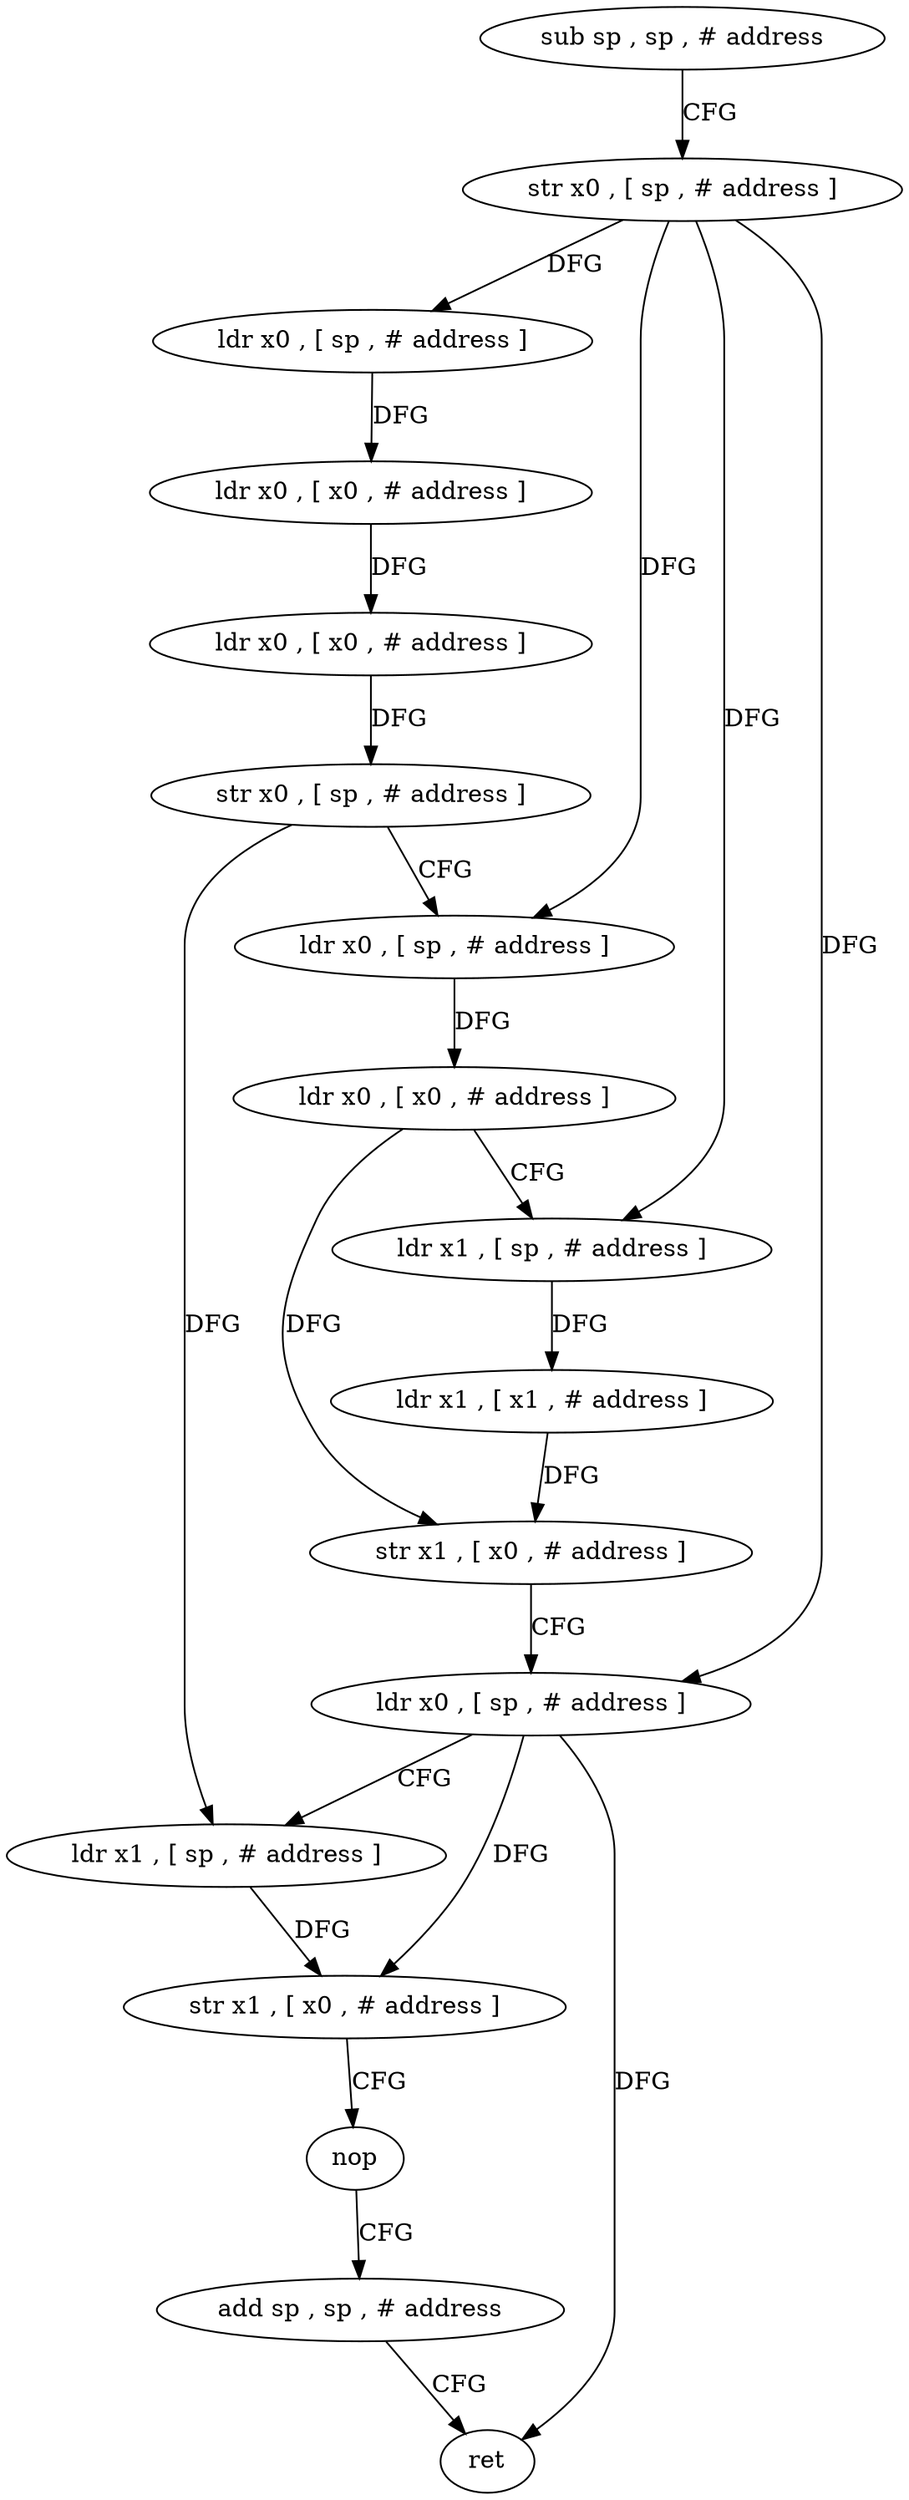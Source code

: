 digraph "func" {
"4230960" [label = "sub sp , sp , # address" ]
"4230964" [label = "str x0 , [ sp , # address ]" ]
"4230968" [label = "ldr x0 , [ sp , # address ]" ]
"4230972" [label = "ldr x0 , [ x0 , # address ]" ]
"4230976" [label = "ldr x0 , [ x0 , # address ]" ]
"4230980" [label = "str x0 , [ sp , # address ]" ]
"4230984" [label = "ldr x0 , [ sp , # address ]" ]
"4230988" [label = "ldr x0 , [ x0 , # address ]" ]
"4230992" [label = "ldr x1 , [ sp , # address ]" ]
"4230996" [label = "ldr x1 , [ x1 , # address ]" ]
"4231000" [label = "str x1 , [ x0 , # address ]" ]
"4231004" [label = "ldr x0 , [ sp , # address ]" ]
"4231008" [label = "ldr x1 , [ sp , # address ]" ]
"4231012" [label = "str x1 , [ x0 , # address ]" ]
"4231016" [label = "nop" ]
"4231020" [label = "add sp , sp , # address" ]
"4231024" [label = "ret" ]
"4230960" -> "4230964" [ label = "CFG" ]
"4230964" -> "4230968" [ label = "DFG" ]
"4230964" -> "4230984" [ label = "DFG" ]
"4230964" -> "4230992" [ label = "DFG" ]
"4230964" -> "4231004" [ label = "DFG" ]
"4230968" -> "4230972" [ label = "DFG" ]
"4230972" -> "4230976" [ label = "DFG" ]
"4230976" -> "4230980" [ label = "DFG" ]
"4230980" -> "4230984" [ label = "CFG" ]
"4230980" -> "4231008" [ label = "DFG" ]
"4230984" -> "4230988" [ label = "DFG" ]
"4230988" -> "4230992" [ label = "CFG" ]
"4230988" -> "4231000" [ label = "DFG" ]
"4230992" -> "4230996" [ label = "DFG" ]
"4230996" -> "4231000" [ label = "DFG" ]
"4231000" -> "4231004" [ label = "CFG" ]
"4231004" -> "4231008" [ label = "CFG" ]
"4231004" -> "4231012" [ label = "DFG" ]
"4231004" -> "4231024" [ label = "DFG" ]
"4231008" -> "4231012" [ label = "DFG" ]
"4231012" -> "4231016" [ label = "CFG" ]
"4231016" -> "4231020" [ label = "CFG" ]
"4231020" -> "4231024" [ label = "CFG" ]
}
